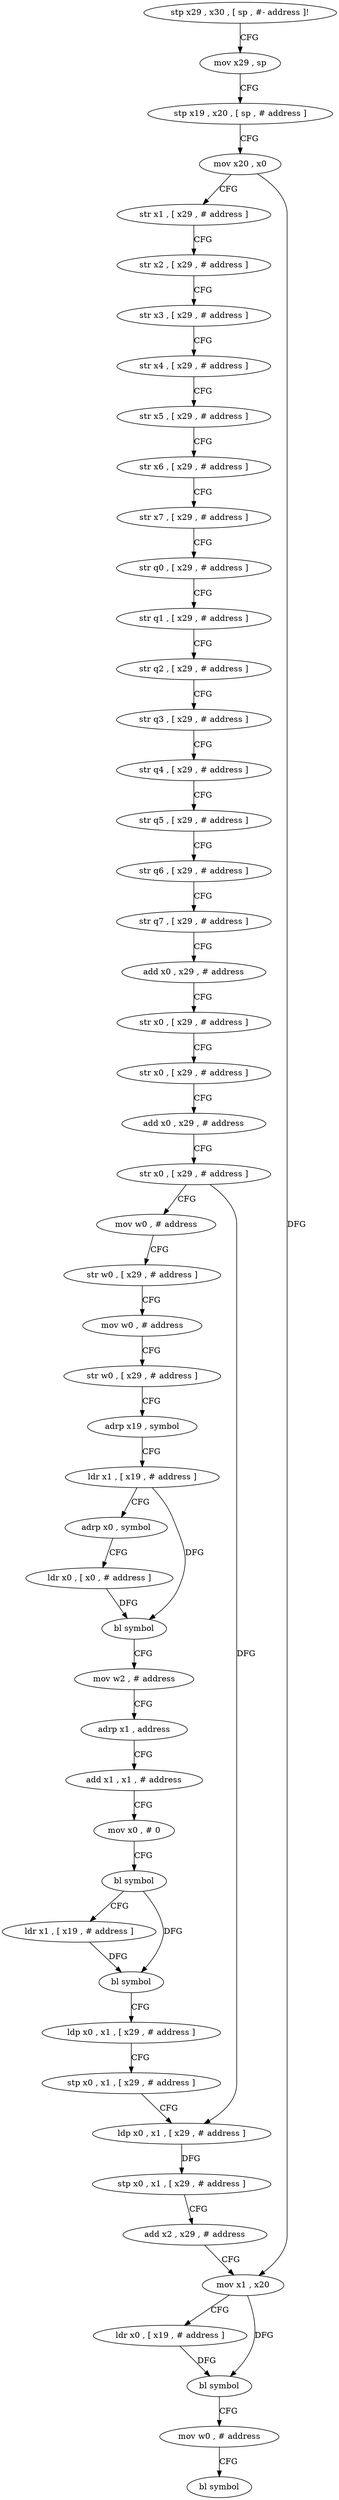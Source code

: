digraph "func" {
"4213508" [label = "stp x29 , x30 , [ sp , #- address ]!" ]
"4213512" [label = "mov x29 , sp" ]
"4213516" [label = "stp x19 , x20 , [ sp , # address ]" ]
"4213520" [label = "mov x20 , x0" ]
"4213524" [label = "str x1 , [ x29 , # address ]" ]
"4213528" [label = "str x2 , [ x29 , # address ]" ]
"4213532" [label = "str x3 , [ x29 , # address ]" ]
"4213536" [label = "str x4 , [ x29 , # address ]" ]
"4213540" [label = "str x5 , [ x29 , # address ]" ]
"4213544" [label = "str x6 , [ x29 , # address ]" ]
"4213548" [label = "str x7 , [ x29 , # address ]" ]
"4213552" [label = "str q0 , [ x29 , # address ]" ]
"4213556" [label = "str q1 , [ x29 , # address ]" ]
"4213560" [label = "str q2 , [ x29 , # address ]" ]
"4213564" [label = "str q3 , [ x29 , # address ]" ]
"4213568" [label = "str q4 , [ x29 , # address ]" ]
"4213572" [label = "str q5 , [ x29 , # address ]" ]
"4213576" [label = "str q6 , [ x29 , # address ]" ]
"4213580" [label = "str q7 , [ x29 , # address ]" ]
"4213584" [label = "add x0 , x29 , # address" ]
"4213588" [label = "str x0 , [ x29 , # address ]" ]
"4213592" [label = "str x0 , [ x29 , # address ]" ]
"4213596" [label = "add x0 , x29 , # address" ]
"4213600" [label = "str x0 , [ x29 , # address ]" ]
"4213604" [label = "mov w0 , # address" ]
"4213608" [label = "str w0 , [ x29 , # address ]" ]
"4213612" [label = "mov w0 , # address" ]
"4213616" [label = "str w0 , [ x29 , # address ]" ]
"4213620" [label = "adrp x19 , symbol" ]
"4213624" [label = "ldr x1 , [ x19 , # address ]" ]
"4213628" [label = "adrp x0 , symbol" ]
"4213632" [label = "ldr x0 , [ x0 , # address ]" ]
"4213636" [label = "bl symbol" ]
"4213640" [label = "mov w2 , # address" ]
"4213644" [label = "adrp x1 , address" ]
"4213648" [label = "add x1 , x1 , # address" ]
"4213652" [label = "mov x0 , # 0" ]
"4213656" [label = "bl symbol" ]
"4213660" [label = "ldr x1 , [ x19 , # address ]" ]
"4213664" [label = "bl symbol" ]
"4213668" [label = "ldp x0 , x1 , [ x29 , # address ]" ]
"4213672" [label = "stp x0 , x1 , [ x29 , # address ]" ]
"4213676" [label = "ldp x0 , x1 , [ x29 , # address ]" ]
"4213680" [label = "stp x0 , x1 , [ x29 , # address ]" ]
"4213684" [label = "add x2 , x29 , # address" ]
"4213688" [label = "mov x1 , x20" ]
"4213692" [label = "ldr x0 , [ x19 , # address ]" ]
"4213696" [label = "bl symbol" ]
"4213700" [label = "mov w0 , # address" ]
"4213704" [label = "bl symbol" ]
"4213508" -> "4213512" [ label = "CFG" ]
"4213512" -> "4213516" [ label = "CFG" ]
"4213516" -> "4213520" [ label = "CFG" ]
"4213520" -> "4213524" [ label = "CFG" ]
"4213520" -> "4213688" [ label = "DFG" ]
"4213524" -> "4213528" [ label = "CFG" ]
"4213528" -> "4213532" [ label = "CFG" ]
"4213532" -> "4213536" [ label = "CFG" ]
"4213536" -> "4213540" [ label = "CFG" ]
"4213540" -> "4213544" [ label = "CFG" ]
"4213544" -> "4213548" [ label = "CFG" ]
"4213548" -> "4213552" [ label = "CFG" ]
"4213552" -> "4213556" [ label = "CFG" ]
"4213556" -> "4213560" [ label = "CFG" ]
"4213560" -> "4213564" [ label = "CFG" ]
"4213564" -> "4213568" [ label = "CFG" ]
"4213568" -> "4213572" [ label = "CFG" ]
"4213572" -> "4213576" [ label = "CFG" ]
"4213576" -> "4213580" [ label = "CFG" ]
"4213580" -> "4213584" [ label = "CFG" ]
"4213584" -> "4213588" [ label = "CFG" ]
"4213588" -> "4213592" [ label = "CFG" ]
"4213592" -> "4213596" [ label = "CFG" ]
"4213596" -> "4213600" [ label = "CFG" ]
"4213600" -> "4213604" [ label = "CFG" ]
"4213600" -> "4213676" [ label = "DFG" ]
"4213604" -> "4213608" [ label = "CFG" ]
"4213608" -> "4213612" [ label = "CFG" ]
"4213612" -> "4213616" [ label = "CFG" ]
"4213616" -> "4213620" [ label = "CFG" ]
"4213620" -> "4213624" [ label = "CFG" ]
"4213624" -> "4213628" [ label = "CFG" ]
"4213624" -> "4213636" [ label = "DFG" ]
"4213628" -> "4213632" [ label = "CFG" ]
"4213632" -> "4213636" [ label = "DFG" ]
"4213636" -> "4213640" [ label = "CFG" ]
"4213640" -> "4213644" [ label = "CFG" ]
"4213644" -> "4213648" [ label = "CFG" ]
"4213648" -> "4213652" [ label = "CFG" ]
"4213652" -> "4213656" [ label = "CFG" ]
"4213656" -> "4213660" [ label = "CFG" ]
"4213656" -> "4213664" [ label = "DFG" ]
"4213660" -> "4213664" [ label = "DFG" ]
"4213664" -> "4213668" [ label = "CFG" ]
"4213668" -> "4213672" [ label = "CFG" ]
"4213672" -> "4213676" [ label = "CFG" ]
"4213676" -> "4213680" [ label = "DFG" ]
"4213680" -> "4213684" [ label = "CFG" ]
"4213684" -> "4213688" [ label = "CFG" ]
"4213688" -> "4213692" [ label = "CFG" ]
"4213688" -> "4213696" [ label = "DFG" ]
"4213692" -> "4213696" [ label = "DFG" ]
"4213696" -> "4213700" [ label = "CFG" ]
"4213700" -> "4213704" [ label = "CFG" ]
}
